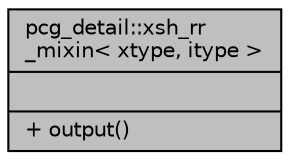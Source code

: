 digraph "pcg_detail::xsh_rr_mixin&lt; xtype, itype &gt;"
{
 // LATEX_PDF_SIZE
  edge [fontname="Helvetica",fontsize="10",labelfontname="Helvetica",labelfontsize="10"];
  node [fontname="Helvetica",fontsize="10",shape=record];
  Node1 [label="{pcg_detail::xsh_rr\l_mixin\< xtype, itype \>\n||+ output()\l}",height=0.2,width=0.4,color="black", fillcolor="grey75", style="filled", fontcolor="black",tooltip=" "];
}
